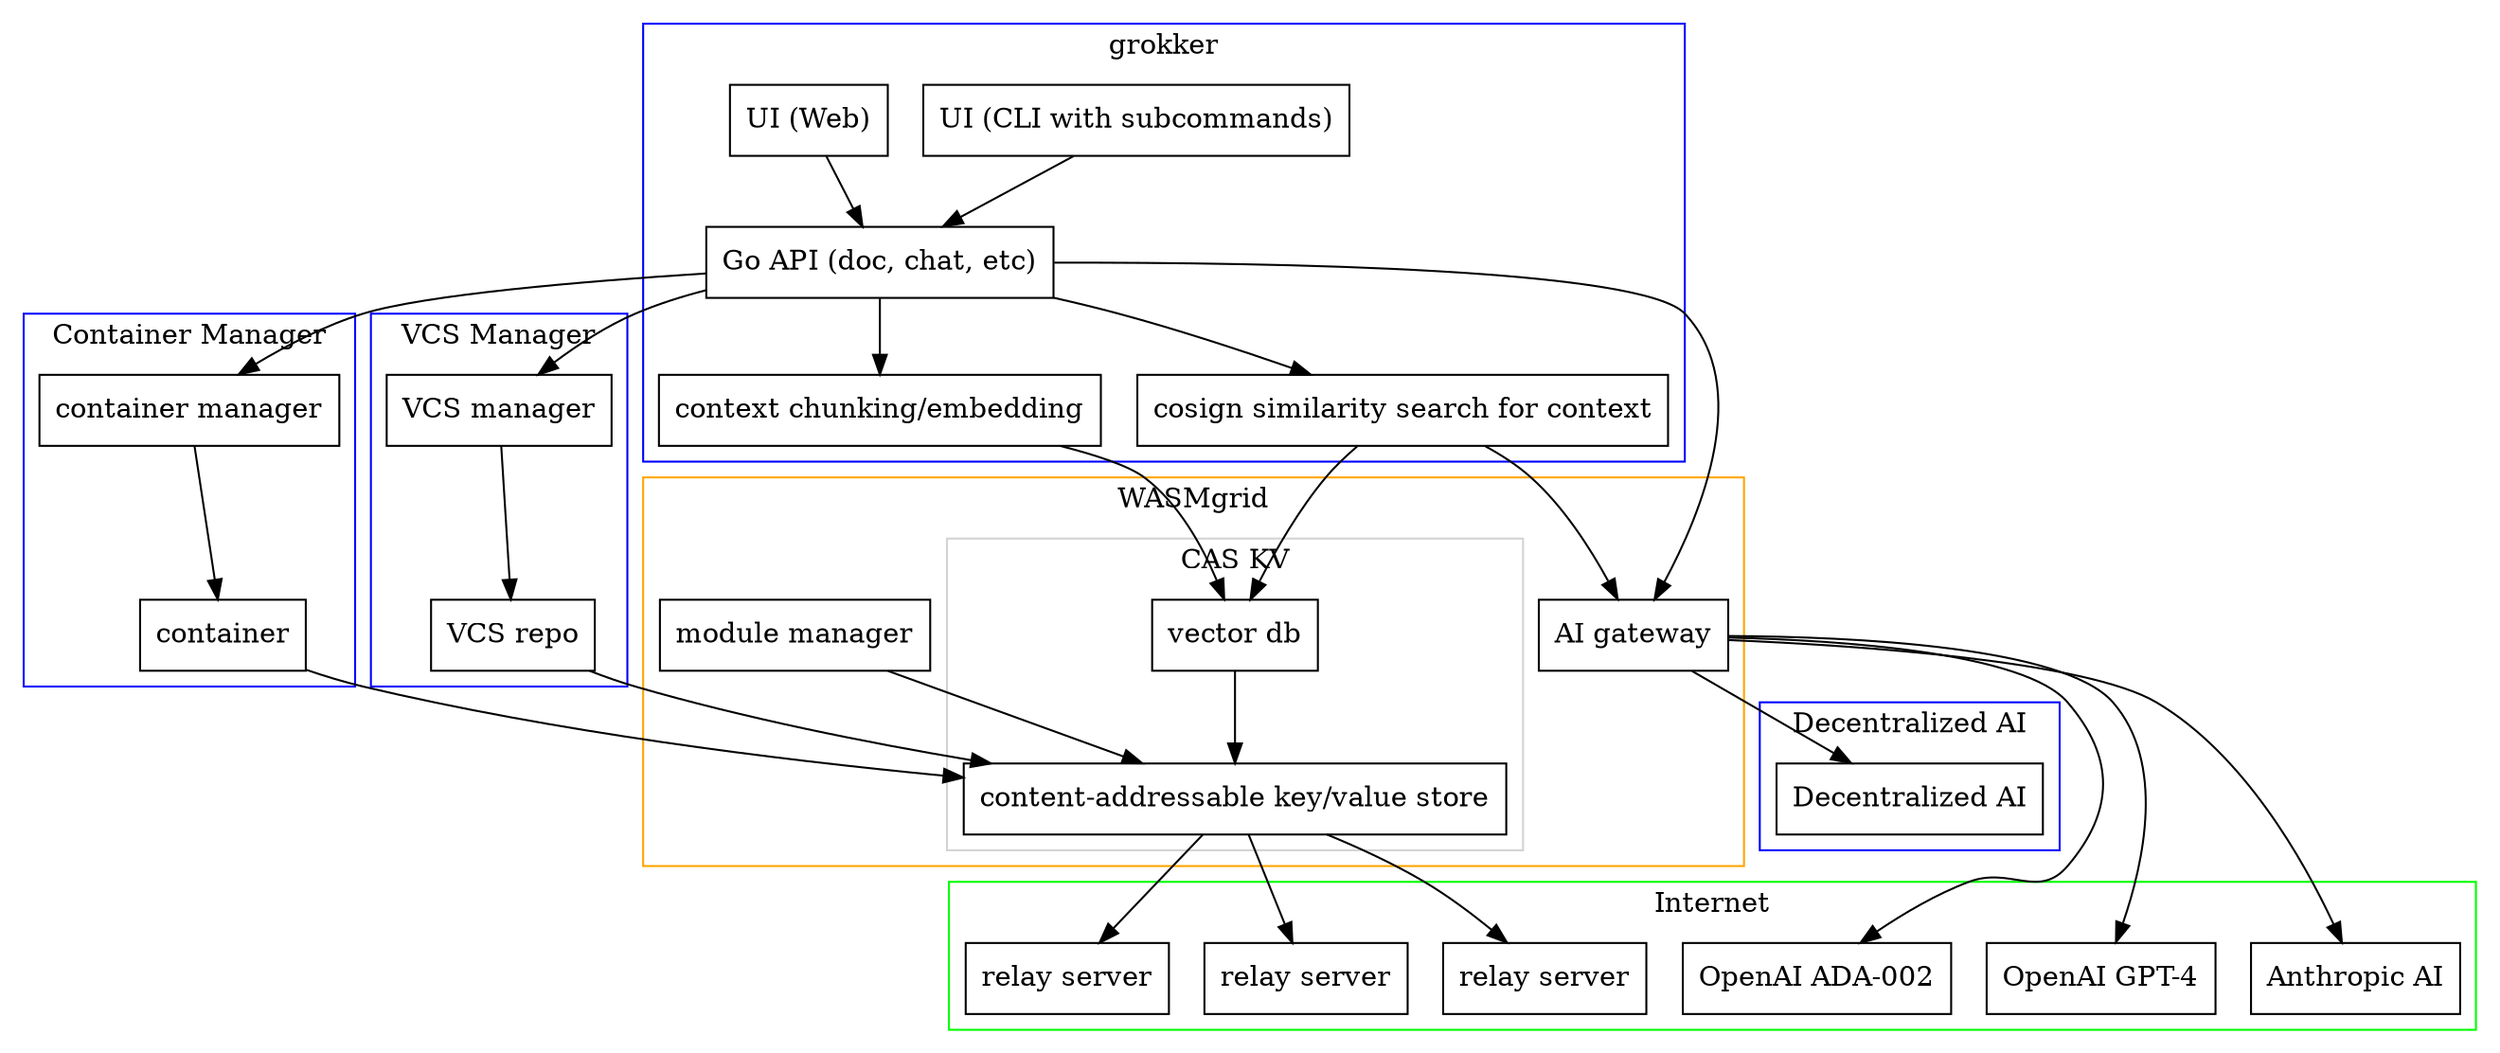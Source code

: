 digraph G {
    node [shape=box]

    subgraph cluster_0 {
        label="grokker"
        color=blue
        UI_CLI [label="UI (CLI with subcommands)"]
        UI_Web [label="UI (Web)"]
        API [label="Go API (doc, chat, etc)"]
        context [label="context chunking/embedding"]
        cosign_similarity_search [label="cosign similarity search for context"]
    }

    subgraph cluster_1 {
        label="Container Manager";
        color=blue
        container_manager [label="container manager"]
        container [label="container"]
    }

    subgraph cluster_2 {
        label="VCS Manager";
        color=blue
        vcs_manager [label="VCS manager"]
        vcs_repo [label="VCS repo"]
    }

    subgraph cluster_3 {
        label="WASMgrid";
        color=orange

        ai_gateway [label="AI gateway"]
        module_manager [label="module manager"]

        subgraph cluster_3_1 {
            label="CAS KV";
            color=lightgrey
            vector_db [label="vector db"]
            keyvalue_db [label="content-addressable key/value store"]
        }
    }

    subgraph cluster_4 {
        label="Decentralized AI";
        color=blue
        decentralized_ai [label="Decentralized AI"]
    }

    subgraph cluster_5 {
        label="Internet";
        color=green
        relay_1 [label="relay server"]
        relay_2 [label="relay server"]
        relay_3 [label="relay server"]
        ada_002 [label="OpenAI ADA-002"]
        gpt_4 [label="OpenAI GPT-4"]
        anthropic_ai [label="Anthropic AI"]
    }

    UI_CLI -> API
    UI_Web -> API
    API -> context
    API -> container_manager
    API -> vcs_manager
    API -> ai_gateway
    API -> cosign_similarity_search
    context -> vector_db
    cosign_similarity_search -> vector_db
    cosign_similarity_search -> ai_gateway
    ai_gateway -> gpt_4
    ai_gateway -> ada_002
    ai_gateway -> anthropic_ai
    ai_gateway -> decentralized_ai
    vector_db -> keyvalue_db
    container_manager -> container
    container -> keyvalue_db
    vcs_manager -> vcs_repo
    vcs_repo -> keyvalue_db
    module_manager -> keyvalue_db
    keyvalue_db -> relay_1
    keyvalue_db -> relay_2
    keyvalue_db -> relay_3
}
